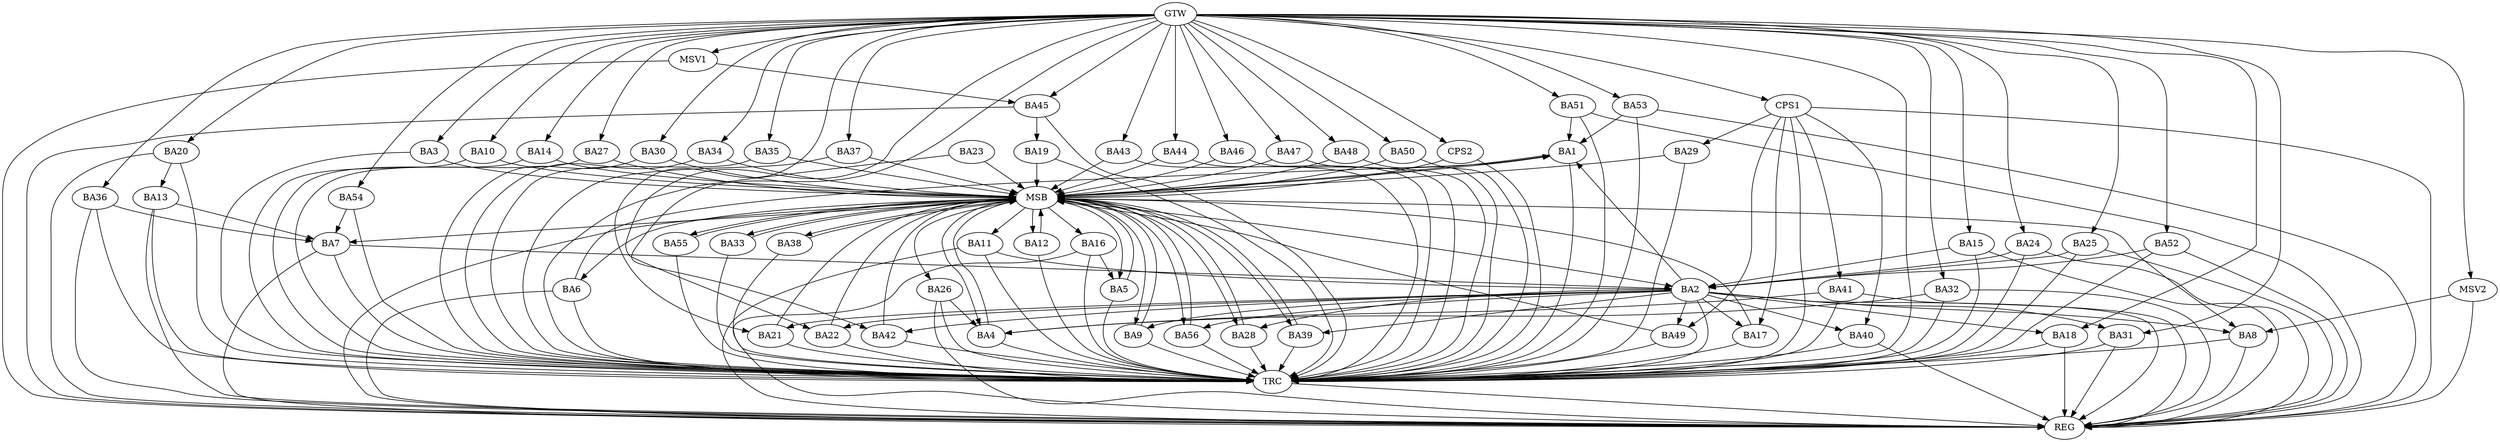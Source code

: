 strict digraph G {
  BA1 [ label="BA1" ];
  BA2 [ label="BA2" ];
  BA3 [ label="BA3" ];
  BA4 [ label="BA4" ];
  BA5 [ label="BA5" ];
  BA6 [ label="BA6" ];
  BA7 [ label="BA7" ];
  BA8 [ label="BA8" ];
  BA9 [ label="BA9" ];
  BA10 [ label="BA10" ];
  BA11 [ label="BA11" ];
  BA12 [ label="BA12" ];
  BA13 [ label="BA13" ];
  BA14 [ label="BA14" ];
  BA15 [ label="BA15" ];
  BA16 [ label="BA16" ];
  BA17 [ label="BA17" ];
  BA18 [ label="BA18" ];
  BA19 [ label="BA19" ];
  BA20 [ label="BA20" ];
  BA21 [ label="BA21" ];
  BA22 [ label="BA22" ];
  BA23 [ label="BA23" ];
  BA24 [ label="BA24" ];
  BA25 [ label="BA25" ];
  BA26 [ label="BA26" ];
  BA27 [ label="BA27" ];
  BA28 [ label="BA28" ];
  BA29 [ label="BA29" ];
  BA30 [ label="BA30" ];
  BA31 [ label="BA31" ];
  BA32 [ label="BA32" ];
  BA33 [ label="BA33" ];
  BA34 [ label="BA34" ];
  BA35 [ label="BA35" ];
  BA36 [ label="BA36" ];
  BA37 [ label="BA37" ];
  BA38 [ label="BA38" ];
  BA39 [ label="BA39" ];
  BA40 [ label="BA40" ];
  BA41 [ label="BA41" ];
  BA42 [ label="BA42" ];
  BA43 [ label="BA43" ];
  BA44 [ label="BA44" ];
  BA45 [ label="BA45" ];
  BA46 [ label="BA46" ];
  BA47 [ label="BA47" ];
  BA48 [ label="BA48" ];
  BA49 [ label="BA49" ];
  BA50 [ label="BA50" ];
  BA51 [ label="BA51" ];
  BA52 [ label="BA52" ];
  BA53 [ label="BA53" ];
  BA54 [ label="BA54" ];
  BA55 [ label="BA55" ];
  BA56 [ label="BA56" ];
  CPS1 [ label="CPS1" ];
  CPS2 [ label="CPS2" ];
  GTW [ label="GTW" ];
  REG [ label="REG" ];
  MSB [ label="MSB" ];
  TRC [ label="TRC" ];
  MSV1 [ label="MSV1" ];
  MSV2 [ label="MSV2" ];
  BA2 -> BA1;
  BA6 -> BA1;
  BA7 -> BA2;
  BA11 -> BA2;
  BA13 -> BA7;
  BA15 -> BA2;
  BA16 -> BA5;
  BA20 -> BA13;
  BA24 -> BA2;
  BA25 -> BA2;
  BA26 -> BA4;
  BA32 -> BA4;
  BA36 -> BA7;
  BA41 -> BA4;
  BA45 -> BA19;
  BA51 -> BA1;
  BA52 -> BA2;
  BA53 -> BA1;
  BA54 -> BA7;
  CPS1 -> BA49;
  CPS1 -> BA17;
  CPS1 -> BA29;
  CPS1 -> BA41;
  CPS1 -> BA40;
  GTW -> BA3;
  GTW -> BA10;
  GTW -> BA14;
  GTW -> BA15;
  GTW -> BA18;
  GTW -> BA20;
  GTW -> BA21;
  GTW -> BA22;
  GTW -> BA24;
  GTW -> BA25;
  GTW -> BA27;
  GTW -> BA30;
  GTW -> BA31;
  GTW -> BA32;
  GTW -> BA34;
  GTW -> BA35;
  GTW -> BA36;
  GTW -> BA37;
  GTW -> BA42;
  GTW -> BA43;
  GTW -> BA44;
  GTW -> BA45;
  GTW -> BA46;
  GTW -> BA47;
  GTW -> BA48;
  GTW -> BA50;
  GTW -> BA51;
  GTW -> BA52;
  GTW -> BA53;
  GTW -> BA54;
  GTW -> CPS1;
  GTW -> CPS2;
  BA2 -> REG;
  BA6 -> REG;
  BA7 -> REG;
  BA8 -> REG;
  BA11 -> REG;
  BA13 -> REG;
  BA15 -> REG;
  BA16 -> REG;
  BA18 -> REG;
  BA20 -> REG;
  BA24 -> REG;
  BA25 -> REG;
  BA26 -> REG;
  BA31 -> REG;
  BA32 -> REG;
  BA36 -> REG;
  BA40 -> REG;
  BA41 -> REG;
  BA45 -> REG;
  BA51 -> REG;
  BA52 -> REG;
  BA53 -> REG;
  CPS1 -> REG;
  BA1 -> MSB;
  MSB -> BA2;
  MSB -> REG;
  BA3 -> MSB;
  BA4 -> MSB;
  BA5 -> MSB;
  BA9 -> MSB;
  MSB -> BA6;
  BA10 -> MSB;
  MSB -> BA5;
  BA12 -> MSB;
  MSB -> BA1;
  BA14 -> MSB;
  BA17 -> MSB;
  BA19 -> MSB;
  MSB -> BA7;
  BA21 -> MSB;
  MSB -> BA12;
  BA22 -> MSB;
  BA23 -> MSB;
  MSB -> BA8;
  BA27 -> MSB;
  MSB -> BA4;
  BA28 -> MSB;
  MSB -> BA26;
  BA29 -> MSB;
  MSB -> BA9;
  BA30 -> MSB;
  BA33 -> MSB;
  BA34 -> MSB;
  BA35 -> MSB;
  BA37 -> MSB;
  BA38 -> MSB;
  BA39 -> MSB;
  BA42 -> MSB;
  BA43 -> MSB;
  BA44 -> MSB;
  MSB -> BA33;
  BA46 -> MSB;
  BA47 -> MSB;
  BA48 -> MSB;
  BA49 -> MSB;
  MSB -> BA28;
  BA50 -> MSB;
  BA55 -> MSB;
  BA56 -> MSB;
  CPS2 -> MSB;
  MSB -> BA16;
  MSB -> BA39;
  MSB -> BA11;
  MSB -> BA38;
  MSB -> BA56;
  MSB -> BA55;
  BA1 -> TRC;
  BA2 -> TRC;
  BA3 -> TRC;
  BA4 -> TRC;
  BA5 -> TRC;
  BA6 -> TRC;
  BA7 -> TRC;
  BA8 -> TRC;
  BA9 -> TRC;
  BA10 -> TRC;
  BA11 -> TRC;
  BA12 -> TRC;
  BA13 -> TRC;
  BA14 -> TRC;
  BA15 -> TRC;
  BA16 -> TRC;
  BA17 -> TRC;
  BA18 -> TRC;
  BA19 -> TRC;
  BA20 -> TRC;
  BA21 -> TRC;
  BA22 -> TRC;
  BA23 -> TRC;
  BA24 -> TRC;
  BA25 -> TRC;
  BA26 -> TRC;
  BA27 -> TRC;
  BA28 -> TRC;
  BA29 -> TRC;
  BA30 -> TRC;
  BA31 -> TRC;
  BA32 -> TRC;
  BA33 -> TRC;
  BA34 -> TRC;
  BA35 -> TRC;
  BA36 -> TRC;
  BA37 -> TRC;
  BA38 -> TRC;
  BA39 -> TRC;
  BA40 -> TRC;
  BA41 -> TRC;
  BA42 -> TRC;
  BA43 -> TRC;
  BA44 -> TRC;
  BA45 -> TRC;
  BA46 -> TRC;
  BA47 -> TRC;
  BA48 -> TRC;
  BA49 -> TRC;
  BA50 -> TRC;
  BA51 -> TRC;
  BA52 -> TRC;
  BA53 -> TRC;
  BA54 -> TRC;
  BA55 -> TRC;
  BA56 -> TRC;
  CPS1 -> TRC;
  CPS2 -> TRC;
  GTW -> TRC;
  TRC -> REG;
  BA2 -> BA49;
  BA2 -> BA28;
  BA2 -> BA56;
  BA2 -> BA17;
  BA2 -> BA40;
  BA2 -> BA21;
  BA2 -> BA22;
  BA2 -> BA42;
  BA2 -> BA31;
  BA2 -> BA8;
  BA2 -> BA18;
  BA2 -> BA9;
  BA2 -> BA39;
  MSV1 -> BA45;
  GTW -> MSV1;
  MSV1 -> REG;
  MSV2 -> BA8;
  GTW -> MSV2;
  MSV2 -> REG;
}
